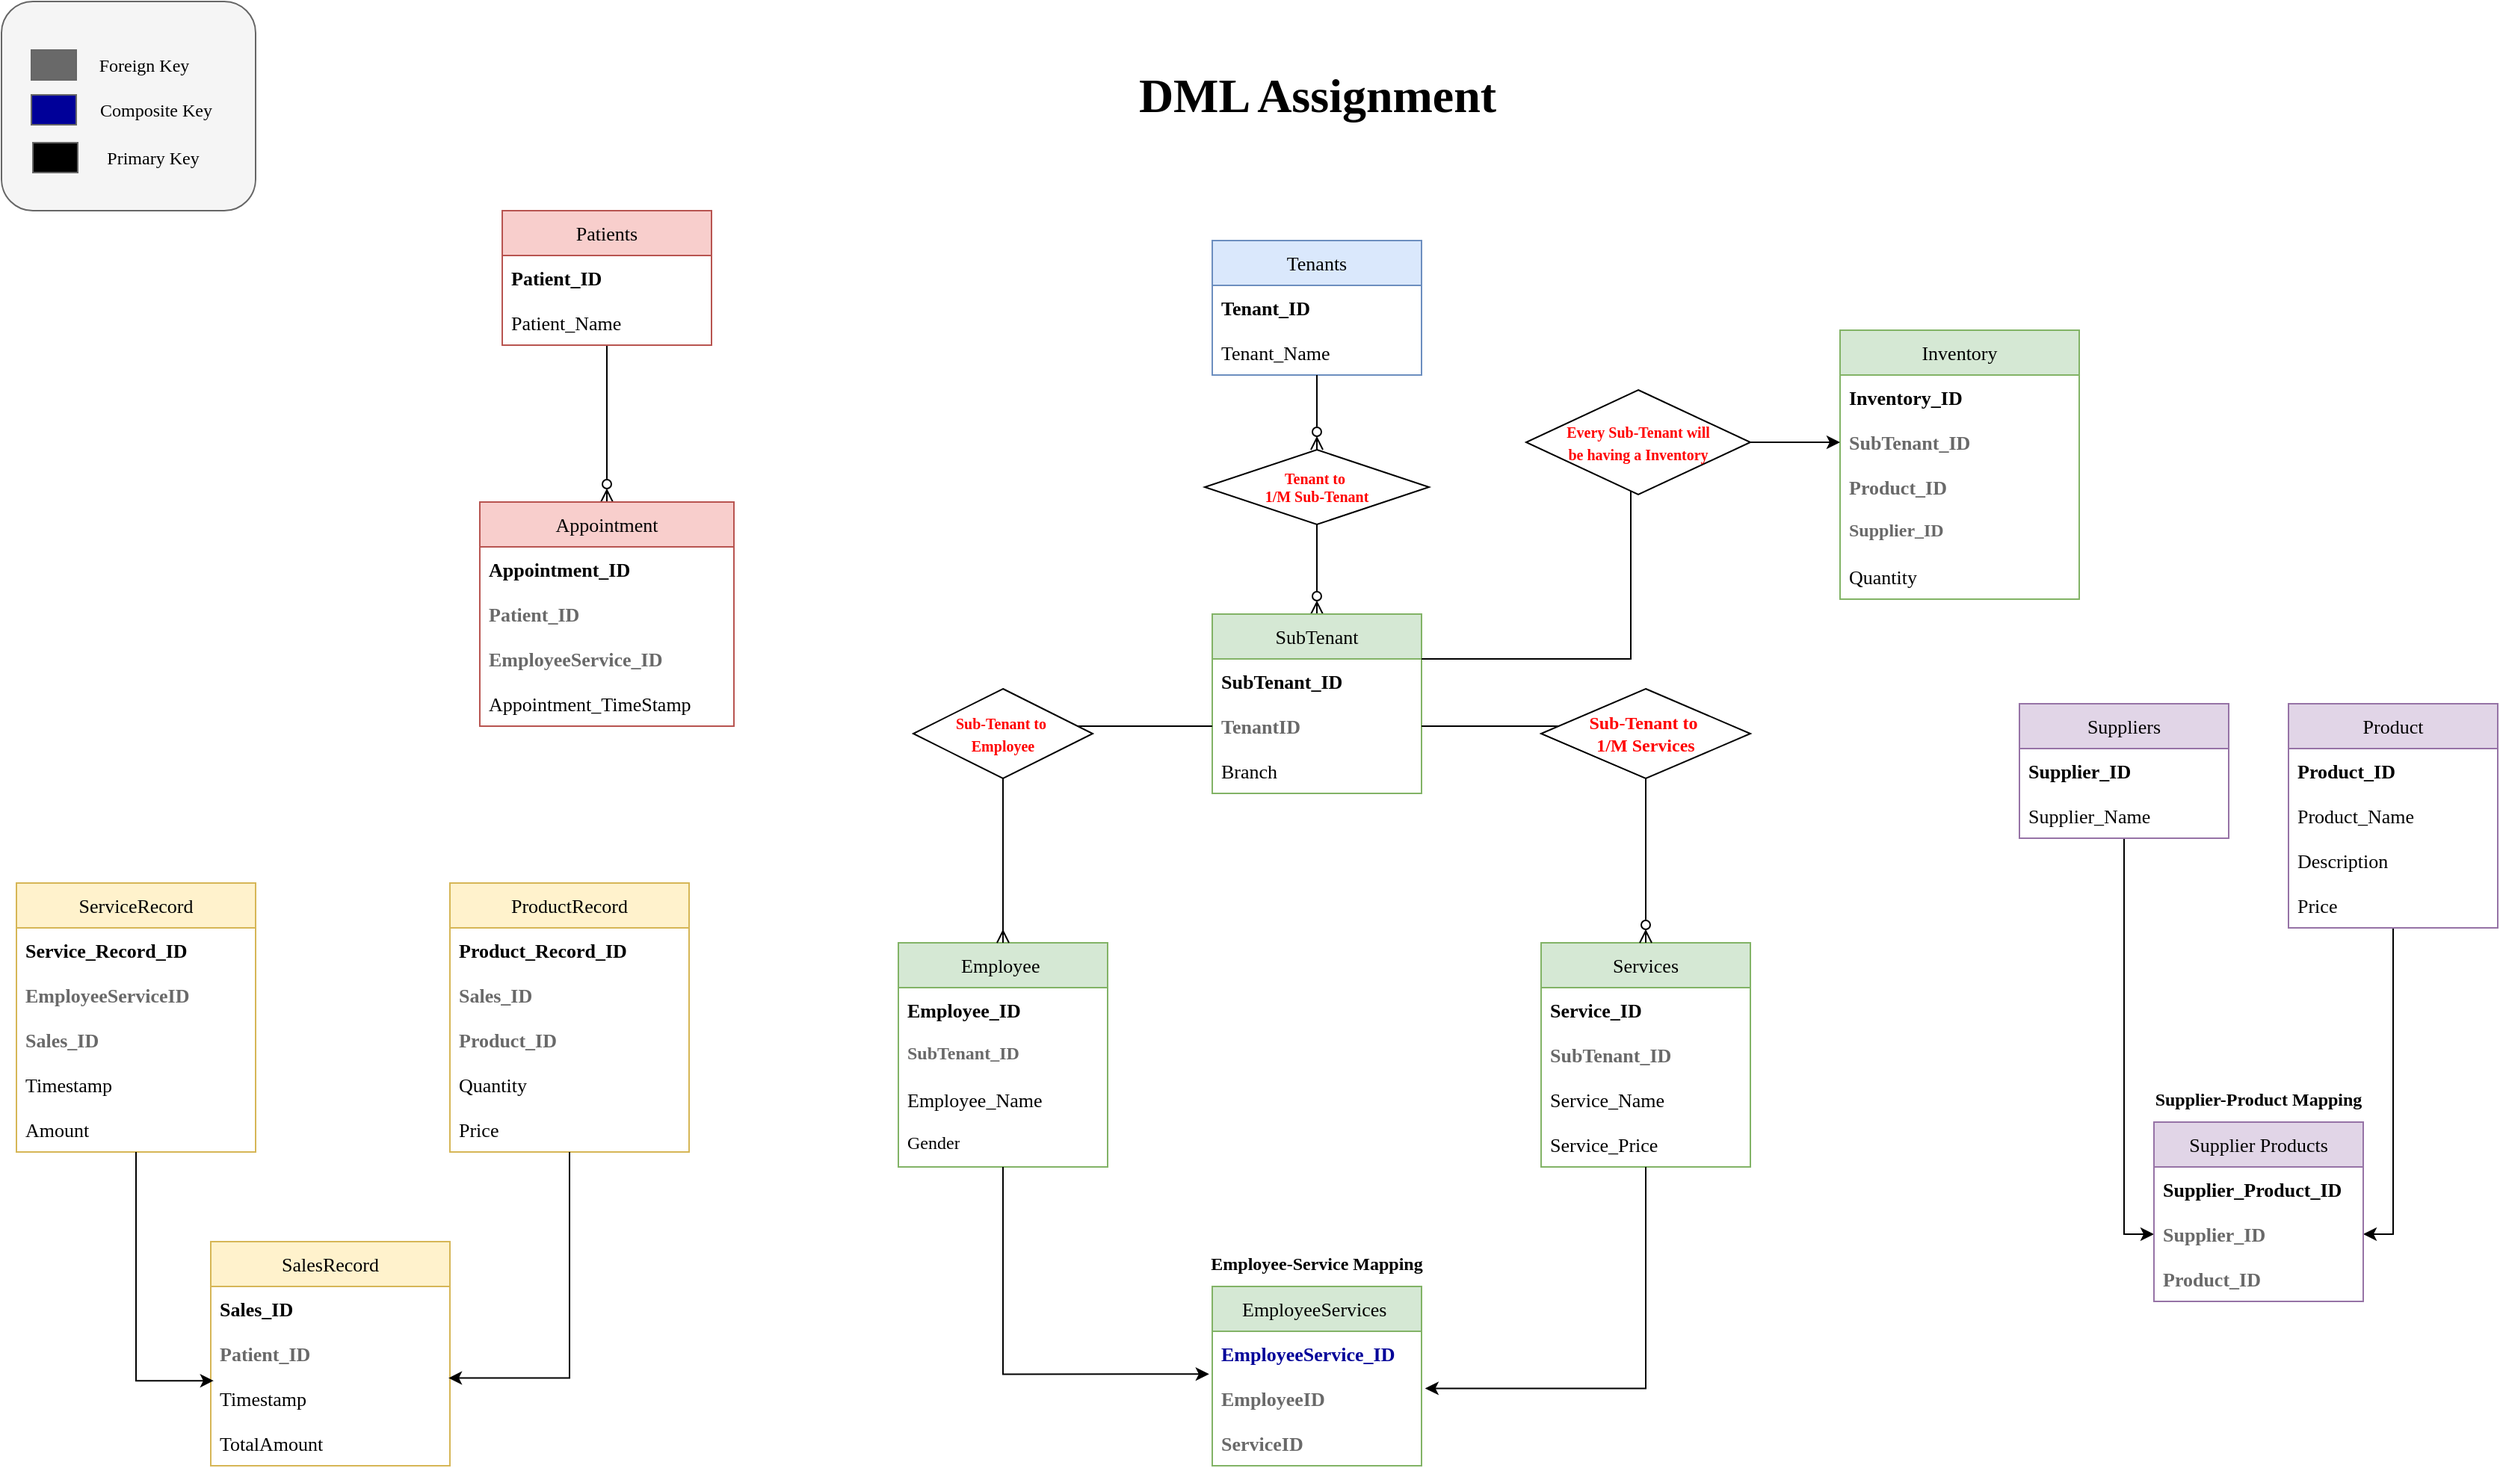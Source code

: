 <mxfile version="26.0.4">
  <diagram name="Main" id="-8RwsYh5zjc8CAchAIcD">
    <mxGraphModel grid="1" page="1" gridSize="10" guides="1" tooltips="1" connect="1" arrows="1" fold="1" pageScale="1" pageWidth="1920" pageHeight="1200" background="#FFFFFF" math="0" shadow="0">
      <root>
        <mxCell id="0" />
        <mxCell id="1" parent="0" />
        <mxCell id="MHnDylHfhtY8Gi0aV5KS-23" value="" style="rounded=1;whiteSpace=wrap;html=1;fontSize=14;fillColor=#f5f5f5;fontColor=#333333;strokeColor=#666666;fontFamily=Comic Sans MS;" vertex="1" parent="1">
          <mxGeometry x="80" y="80" width="170" height="140" as="geometry" />
        </mxCell>
        <mxCell id="IY8Bk3Zj8GRvutV6p5dz-18" style="edgeStyle=orthogonalEdgeStyle;rounded=0;orthogonalLoop=1;jettySize=auto;html=1;entryX=0.5;entryY=0;entryDx=0;entryDy=0;endArrow=ERzeroToMany;endFill=0;fontFamily=Comic Sans MS;" edge="1" parent="1" source="IY8Bk3Zj8GRvutV6p5dz-38" target="qOecveLr7XMx1ubsBaYV-7">
          <mxGeometry relative="1" as="geometry" />
        </mxCell>
        <mxCell id="_CsvcWrSVV_CphR7rF0--6" value="Tenants" style="swimlane;fontStyle=0;childLayout=stackLayout;horizontal=1;startSize=30;horizontalStack=0;resizeParent=1;resizeParentMax=0;resizeLast=0;collapsible=1;marginBottom=0;whiteSpace=wrap;html=1;fontSize=13;fillColor=#dae8fc;strokeColor=#6c8ebf;fontFamily=Comic Sans MS;" vertex="1" parent="1">
          <mxGeometry x="890" y="240" width="140" height="90" as="geometry" />
        </mxCell>
        <mxCell id="_CsvcWrSVV_CphR7rF0--7" value="&lt;b&gt;Tenant_ID&lt;/b&gt;" style="text;strokeColor=none;fillColor=none;align=left;verticalAlign=middle;spacingLeft=4;spacingRight=4;overflow=hidden;points=[[0,0.5],[1,0.5]];portConstraint=eastwest;rotatable=0;whiteSpace=wrap;html=1;fontSize=13;fontFamily=Comic Sans MS;" vertex="1" parent="_CsvcWrSVV_CphR7rF0--6">
          <mxGeometry y="30" width="140" height="30" as="geometry" />
        </mxCell>
        <mxCell id="_CsvcWrSVV_CphR7rF0--8" value="Tenant_Name" style="text;strokeColor=none;fillColor=none;align=left;verticalAlign=middle;spacingLeft=4;spacingRight=4;overflow=hidden;points=[[0,0.5],[1,0.5]];portConstraint=eastwest;rotatable=0;whiteSpace=wrap;html=1;fontSize=13;fontFamily=Comic Sans MS;" vertex="1" parent="_CsvcWrSVV_CphR7rF0--6">
          <mxGeometry y="60" width="140" height="30" as="geometry" />
        </mxCell>
        <mxCell id="_CsvcWrSVV_CphR7rF0--21" value="Employee&amp;nbsp;" style="swimlane;fontStyle=0;childLayout=stackLayout;horizontal=1;startSize=30;horizontalStack=0;resizeParent=1;resizeParentMax=0;resizeLast=0;collapsible=1;marginBottom=0;whiteSpace=wrap;html=1;fontSize=13;fillColor=#d5e8d4;strokeColor=#82b366;fontFamily=Comic Sans MS;" vertex="1" parent="1">
          <mxGeometry x="680" y="710" width="140" height="150" as="geometry" />
        </mxCell>
        <mxCell id="_CsvcWrSVV_CphR7rF0--22" value="&lt;b&gt;Employee_ID&lt;/b&gt;" style="text;strokeColor=none;fillColor=none;align=left;verticalAlign=middle;spacingLeft=4;spacingRight=4;overflow=hidden;points=[[0,0.5],[1,0.5]];portConstraint=eastwest;rotatable=0;whiteSpace=wrap;html=1;fontSize=13;fontFamily=Comic Sans MS;" vertex="1" parent="_CsvcWrSVV_CphR7rF0--21">
          <mxGeometry y="30" width="140" height="30" as="geometry" />
        </mxCell>
        <mxCell id="IY8Bk3Zj8GRvutV6p5dz-10" value="&lt;b&gt;&lt;font style=&quot;color: light-dark(rgb(105, 105, 105), rgb(237, 237, 237));&quot;&gt;SubTenant_ID&lt;/font&gt;&lt;/b&gt;" style="text;strokeColor=none;fillColor=none;spacingLeft=4;spacingRight=4;overflow=hidden;rotatable=0;points=[[0,0.5],[1,0.5]];portConstraint=eastwest;fontSize=12;whiteSpace=wrap;html=1;fontFamily=Comic Sans MS;" vertex="1" parent="_CsvcWrSVV_CphR7rF0--21">
          <mxGeometry y="60" width="140" height="30" as="geometry" />
        </mxCell>
        <mxCell id="_CsvcWrSVV_CphR7rF0--23" value="Employee_Name" style="text;strokeColor=none;fillColor=none;align=left;verticalAlign=middle;spacingLeft=4;spacingRight=4;overflow=hidden;points=[[0,0.5],[1,0.5]];portConstraint=eastwest;rotatable=0;whiteSpace=wrap;html=1;fontSize=13;fontFamily=Comic Sans MS;" vertex="1" parent="_CsvcWrSVV_CphR7rF0--21">
          <mxGeometry y="90" width="140" height="30" as="geometry" />
        </mxCell>
        <mxCell id="IY8Bk3Zj8GRvutV6p5dz-9" value="Gender" style="text;strokeColor=none;fillColor=none;spacingLeft=4;spacingRight=4;overflow=hidden;rotatable=0;points=[[0,0.5],[1,0.5]];portConstraint=eastwest;fontSize=12;whiteSpace=wrap;html=1;fontFamily=Comic Sans MS;" vertex="1" parent="_CsvcWrSVV_CphR7rF0--21">
          <mxGeometry y="120" width="140" height="30" as="geometry" />
        </mxCell>
        <mxCell id="IY8Bk3Zj8GRvutV6p5dz-49" style="edgeStyle=orthogonalEdgeStyle;rounded=0;orthogonalLoop=1;jettySize=auto;html=1;entryX=0.5;entryY=0;entryDx=0;entryDy=0;endArrow=ERzeroToMany;endFill=0;fontFamily=Comic Sans MS;" edge="1" parent="1" source="_CsvcWrSVV_CphR7rF0--24" target="qOecveLr7XMx1ubsBaYV-92">
          <mxGeometry relative="1" as="geometry" />
        </mxCell>
        <mxCell id="_CsvcWrSVV_CphR7rF0--24" value="Patients" style="swimlane;fontStyle=0;childLayout=stackLayout;horizontal=1;startSize=30;horizontalStack=0;resizeParent=1;resizeParentMax=0;resizeLast=0;collapsible=1;marginBottom=0;whiteSpace=wrap;html=1;fontSize=13;fillColor=#f8cecc;strokeColor=#b85450;fontFamily=Comic Sans MS;" vertex="1" parent="1">
          <mxGeometry x="415" y="220" width="140" height="90" as="geometry" />
        </mxCell>
        <mxCell id="_CsvcWrSVV_CphR7rF0--25" value="&lt;b&gt;Patient_ID&lt;/b&gt;" style="text;strokeColor=none;fillColor=none;align=left;verticalAlign=middle;spacingLeft=4;spacingRight=4;overflow=hidden;points=[[0,0.5],[1,0.5]];portConstraint=eastwest;rotatable=0;whiteSpace=wrap;html=1;fontSize=13;fontFamily=Comic Sans MS;" vertex="1" parent="_CsvcWrSVV_CphR7rF0--24">
          <mxGeometry y="30" width="140" height="30" as="geometry" />
        </mxCell>
        <mxCell id="_CsvcWrSVV_CphR7rF0--26" value="Patient_Name" style="text;strokeColor=none;fillColor=none;align=left;verticalAlign=middle;spacingLeft=4;spacingRight=4;overflow=hidden;points=[[0,0.5],[1,0.5]];portConstraint=eastwest;rotatable=0;whiteSpace=wrap;html=1;fontSize=13;fontFamily=Comic Sans MS;" vertex="1" parent="_CsvcWrSVV_CphR7rF0--24">
          <mxGeometry y="60" width="140" height="30" as="geometry" />
        </mxCell>
        <mxCell id="qOecveLr7XMx1ubsBaYV-1" value="Services" style="swimlane;fontStyle=0;childLayout=stackLayout;horizontal=1;startSize=30;horizontalStack=0;resizeParent=1;resizeParentMax=0;resizeLast=0;collapsible=1;marginBottom=0;whiteSpace=wrap;html=1;fontSize=13;fillColor=#d5e8d4;strokeColor=#82b366;fontFamily=Comic Sans MS;" vertex="1" parent="1">
          <mxGeometry x="1110" y="710" width="140" height="150" as="geometry" />
        </mxCell>
        <mxCell id="qOecveLr7XMx1ubsBaYV-2" value="&lt;b&gt;Service_ID&lt;/b&gt;" style="text;strokeColor=none;fillColor=none;align=left;verticalAlign=middle;spacingLeft=4;spacingRight=4;overflow=hidden;points=[[0,0.5],[1,0.5]];portConstraint=eastwest;rotatable=0;whiteSpace=wrap;html=1;fontSize=13;fontFamily=Comic Sans MS;" vertex="1" parent="qOecveLr7XMx1ubsBaYV-1">
          <mxGeometry y="30" width="140" height="30" as="geometry" />
        </mxCell>
        <mxCell id="qOecveLr7XMx1ubsBaYV-5" value="&lt;b&gt;&lt;font style=&quot;color: rgb(105, 105, 105);&quot;&gt;SubTenant_ID&lt;/font&gt;&lt;/b&gt;" style="text;strokeColor=none;fillColor=none;align=left;verticalAlign=middle;spacingLeft=4;spacingRight=4;overflow=hidden;points=[[0,0.5],[1,0.5]];portConstraint=eastwest;rotatable=0;whiteSpace=wrap;html=1;fontSize=13;fontFamily=Comic Sans MS;" vertex="1" parent="qOecveLr7XMx1ubsBaYV-1">
          <mxGeometry y="60" width="140" height="30" as="geometry" />
        </mxCell>
        <mxCell id="qOecveLr7XMx1ubsBaYV-3" value="Service_Name" style="text;strokeColor=none;fillColor=none;align=left;verticalAlign=middle;spacingLeft=4;spacingRight=4;overflow=hidden;points=[[0,0.5],[1,0.5]];portConstraint=eastwest;rotatable=0;whiteSpace=wrap;html=1;fontSize=13;fontFamily=Comic Sans MS;" vertex="1" parent="qOecveLr7XMx1ubsBaYV-1">
          <mxGeometry y="90" width="140" height="30" as="geometry" />
        </mxCell>
        <mxCell id="qOecveLr7XMx1ubsBaYV-6" value="Service_Price" style="text;strokeColor=none;fillColor=none;align=left;verticalAlign=middle;spacingLeft=4;spacingRight=4;overflow=hidden;points=[[0,0.5],[1,0.5]];portConstraint=eastwest;rotatable=0;whiteSpace=wrap;html=1;fontSize=13;fontFamily=Comic Sans MS;" vertex="1" parent="qOecveLr7XMx1ubsBaYV-1">
          <mxGeometry y="120" width="140" height="30" as="geometry" />
        </mxCell>
        <mxCell id="qOecveLr7XMx1ubsBaYV-7" value="SubTenant" style="swimlane;fontStyle=0;childLayout=stackLayout;horizontal=1;startSize=30;horizontalStack=0;resizeParent=1;resizeParentMax=0;resizeLast=0;collapsible=1;marginBottom=0;whiteSpace=wrap;html=1;fontSize=13;fillColor=#d5e8d4;strokeColor=#82b366;fontFamily=Comic Sans MS;" vertex="1" parent="1">
          <mxGeometry x="890" y="490" width="140" height="120" as="geometry" />
        </mxCell>
        <mxCell id="qOecveLr7XMx1ubsBaYV-8" value="&lt;b&gt;SubTenant_ID&lt;/b&gt;" style="text;strokeColor=none;fillColor=none;align=left;verticalAlign=middle;spacingLeft=4;spacingRight=4;overflow=hidden;points=[[0,0.5],[1,0.5]];portConstraint=eastwest;rotatable=0;whiteSpace=wrap;html=1;fontSize=13;fontFamily=Comic Sans MS;" vertex="1" parent="qOecveLr7XMx1ubsBaYV-7">
          <mxGeometry y="30" width="140" height="30" as="geometry" />
        </mxCell>
        <mxCell id="qOecveLr7XMx1ubsBaYV-10" value="&lt;b&gt;&lt;font style=&quot;color: rgb(105, 105, 105);&quot;&gt;TenantID&lt;/font&gt;&lt;/b&gt;" style="text;strokeColor=none;fillColor=none;align=left;verticalAlign=middle;spacingLeft=4;spacingRight=4;overflow=hidden;points=[[0,0.5],[1,0.5]];portConstraint=eastwest;rotatable=0;whiteSpace=wrap;html=1;fontSize=13;fontFamily=Comic Sans MS;" vertex="1" parent="qOecveLr7XMx1ubsBaYV-7">
          <mxGeometry y="60" width="140" height="30" as="geometry" />
        </mxCell>
        <mxCell id="qOecveLr7XMx1ubsBaYV-87" value="Branch" style="text;strokeColor=none;fillColor=none;align=left;verticalAlign=middle;spacingLeft=4;spacingRight=4;overflow=hidden;points=[[0,0.5],[1,0.5]];portConstraint=eastwest;rotatable=0;whiteSpace=wrap;html=1;fontSize=13;fontFamily=Comic Sans MS;" vertex="1" parent="qOecveLr7XMx1ubsBaYV-7">
          <mxGeometry y="90" width="140" height="30" as="geometry" />
        </mxCell>
        <mxCell id="qOecveLr7XMx1ubsBaYV-88" value="EmployeeServices&amp;nbsp;" style="swimlane;fontStyle=0;childLayout=stackLayout;horizontal=1;startSize=30;horizontalStack=0;resizeParent=1;resizeParentMax=0;resizeLast=0;collapsible=1;marginBottom=0;whiteSpace=wrap;html=1;fontSize=13;fillColor=#d5e8d4;strokeColor=#82b366;fontFamily=Comic Sans MS;" vertex="1" parent="1">
          <mxGeometry x="890" y="940" width="140" height="120" as="geometry" />
        </mxCell>
        <mxCell id="qOecveLr7XMx1ubsBaYV-90" value="&lt;b&gt;&lt;font style=&quot;color: rgb(0, 0, 153);&quot;&gt;EmployeeService_ID&lt;/font&gt;&lt;/b&gt;" style="text;strokeColor=none;fillColor=none;align=left;verticalAlign=middle;spacingLeft=4;spacingRight=4;overflow=hidden;points=[[0,0.5],[1,0.5]];portConstraint=eastwest;rotatable=0;whiteSpace=wrap;html=1;fontSize=13;fontFamily=Comic Sans MS;" vertex="1" parent="qOecveLr7XMx1ubsBaYV-88">
          <mxGeometry y="30" width="140" height="30" as="geometry" />
        </mxCell>
        <mxCell id="qOecveLr7XMx1ubsBaYV-89" value="&lt;font style=&quot;color: rgb(105, 105, 105);&quot;&gt;EmployeeID&lt;/font&gt;" style="text;strokeColor=none;fillColor=none;align=left;verticalAlign=middle;spacingLeft=4;spacingRight=4;overflow=hidden;points=[[0,0.5],[1,0.5]];portConstraint=eastwest;rotatable=0;whiteSpace=wrap;html=1;fontSize=13;fontStyle=1;fontFamily=Comic Sans MS;" vertex="1" parent="qOecveLr7XMx1ubsBaYV-88">
          <mxGeometry y="60" width="140" height="30" as="geometry" />
        </mxCell>
        <mxCell id="qOecveLr7XMx1ubsBaYV-91" value="&lt;b&gt;&lt;font style=&quot;color: rgb(105, 105, 105);&quot;&gt;ServiceID&lt;/font&gt;&lt;/b&gt;" style="text;strokeColor=none;fillColor=none;align=left;verticalAlign=middle;spacingLeft=4;spacingRight=4;overflow=hidden;points=[[0,0.5],[1,0.5]];portConstraint=eastwest;rotatable=0;whiteSpace=wrap;html=1;fontSize=13;fontFamily=Comic Sans MS;" vertex="1" parent="qOecveLr7XMx1ubsBaYV-88">
          <mxGeometry y="90" width="140" height="30" as="geometry" />
        </mxCell>
        <mxCell id="qOecveLr7XMx1ubsBaYV-92" value="Appointment" style="swimlane;fontStyle=0;childLayout=stackLayout;horizontal=1;startSize=30;horizontalStack=0;resizeParent=1;resizeParentMax=0;resizeLast=0;collapsible=1;marginBottom=0;whiteSpace=wrap;html=1;fontSize=13;fillColor=#f8cecc;strokeColor=#b85450;fontFamily=Comic Sans MS;" vertex="1" parent="1">
          <mxGeometry x="400" y="415" width="170" height="150" as="geometry" />
        </mxCell>
        <mxCell id="qOecveLr7XMx1ubsBaYV-93" value="&lt;b&gt;Appointment_ID&lt;/b&gt;" style="text;strokeColor=none;fillColor=none;align=left;verticalAlign=middle;spacingLeft=4;spacingRight=4;overflow=hidden;points=[[0,0.5],[1,0.5]];portConstraint=eastwest;rotatable=0;whiteSpace=wrap;html=1;fontSize=13;fontFamily=Comic Sans MS;" vertex="1" parent="qOecveLr7XMx1ubsBaYV-92">
          <mxGeometry y="30" width="170" height="30" as="geometry" />
        </mxCell>
        <mxCell id="qOecveLr7XMx1ubsBaYV-94" value="&lt;b&gt;&lt;font style=&quot;color: rgb(105, 105, 105);&quot;&gt;Patient_ID&lt;/font&gt;&lt;/b&gt;" style="text;strokeColor=none;fillColor=none;align=left;verticalAlign=middle;spacingLeft=4;spacingRight=4;overflow=hidden;points=[[0,0.5],[1,0.5]];portConstraint=eastwest;rotatable=0;whiteSpace=wrap;html=1;fontSize=13;fontFamily=Comic Sans MS;" vertex="1" parent="qOecveLr7XMx1ubsBaYV-92">
          <mxGeometry y="60" width="170" height="30" as="geometry" />
        </mxCell>
        <mxCell id="qOecveLr7XMx1ubsBaYV-98" value="&lt;b&gt;&lt;font style=&quot;color: rgb(105, 105, 105);&quot;&gt;EmployeeService_ID&lt;/font&gt;&lt;/b&gt;" style="text;strokeColor=none;fillColor=none;align=left;verticalAlign=middle;spacingLeft=4;spacingRight=4;overflow=hidden;points=[[0,0.5],[1,0.5]];portConstraint=eastwest;rotatable=0;whiteSpace=wrap;html=1;fontSize=13;fontFamily=Comic Sans MS;" vertex="1" parent="qOecveLr7XMx1ubsBaYV-92">
          <mxGeometry y="90" width="170" height="30" as="geometry" />
        </mxCell>
        <mxCell id="qOecveLr7XMx1ubsBaYV-99" value="Appointment_TimeStamp" style="text;strokeColor=none;fillColor=none;align=left;verticalAlign=middle;spacingLeft=4;spacingRight=4;overflow=hidden;points=[[0,0.5],[1,0.5]];portConstraint=eastwest;rotatable=0;whiteSpace=wrap;html=1;fontSize=13;fontFamily=Comic Sans MS;" vertex="1" parent="qOecveLr7XMx1ubsBaYV-92">
          <mxGeometry y="120" width="170" height="30" as="geometry" />
        </mxCell>
        <mxCell id="IY8Bk3Zj8GRvutV6p5dz-29" style="edgeStyle=orthogonalEdgeStyle;rounded=0;orthogonalLoop=1;jettySize=auto;html=1;entryX=1;entryY=0.5;entryDx=0;entryDy=0;fontFamily=Comic Sans MS;" edge="1" parent="1" source="MHnDylHfhtY8Gi0aV5KS-1" target="IY8Bk3Zj8GRvutV6p5dz-14">
          <mxGeometry relative="1" as="geometry" />
        </mxCell>
        <mxCell id="MHnDylHfhtY8Gi0aV5KS-1" value="Product" style="swimlane;fontStyle=0;childLayout=stackLayout;horizontal=1;startSize=30;horizontalStack=0;resizeParent=1;resizeParentMax=0;resizeLast=0;collapsible=1;marginBottom=0;whiteSpace=wrap;html=1;fontSize=13;fillColor=#e1d5e7;strokeColor=#9673a6;fontFamily=Comic Sans MS;" vertex="1" parent="1">
          <mxGeometry x="1610" y="550" width="140" height="150" as="geometry" />
        </mxCell>
        <mxCell id="MHnDylHfhtY8Gi0aV5KS-2" value="&lt;b&gt;Product_ID&lt;/b&gt;" style="text;strokeColor=none;fillColor=none;align=left;verticalAlign=middle;spacingLeft=4;spacingRight=4;overflow=hidden;points=[[0,0.5],[1,0.5]];portConstraint=eastwest;rotatable=0;whiteSpace=wrap;html=1;fontSize=13;fontFamily=Comic Sans MS;" vertex="1" parent="MHnDylHfhtY8Gi0aV5KS-1">
          <mxGeometry y="30" width="140" height="30" as="geometry" />
        </mxCell>
        <mxCell id="MHnDylHfhtY8Gi0aV5KS-3" value="Product_Name" style="text;strokeColor=none;fillColor=none;align=left;verticalAlign=middle;spacingLeft=4;spacingRight=4;overflow=hidden;points=[[0,0.5],[1,0.5]];portConstraint=eastwest;rotatable=0;whiteSpace=wrap;html=1;fontSize=13;fontFamily=Comic Sans MS;" vertex="1" parent="MHnDylHfhtY8Gi0aV5KS-1">
          <mxGeometry y="60" width="140" height="30" as="geometry" />
        </mxCell>
        <mxCell id="MHnDylHfhtY8Gi0aV5KS-4" value="Description" style="text;strokeColor=none;fillColor=none;align=left;verticalAlign=middle;spacingLeft=4;spacingRight=4;overflow=hidden;points=[[0,0.5],[1,0.5]];portConstraint=eastwest;rotatable=0;whiteSpace=wrap;html=1;fontSize=13;fontFamily=Comic Sans MS;" vertex="1" parent="MHnDylHfhtY8Gi0aV5KS-1">
          <mxGeometry y="90" width="140" height="30" as="geometry" />
        </mxCell>
        <mxCell id="MHnDylHfhtY8Gi0aV5KS-5" value="Price" style="text;strokeColor=none;fillColor=none;align=left;verticalAlign=middle;spacingLeft=4;spacingRight=4;overflow=hidden;points=[[0,0.5],[1,0.5]];portConstraint=eastwest;rotatable=0;whiteSpace=wrap;html=1;fontSize=13;fontFamily=Comic Sans MS;" vertex="1" parent="MHnDylHfhtY8Gi0aV5KS-1">
          <mxGeometry y="120" width="140" height="30" as="geometry" />
        </mxCell>
        <mxCell id="lcoInHSSsRBtbDeqLOkY-1" value="ServiceRecord" style="swimlane;fontStyle=0;childLayout=stackLayout;horizontal=1;startSize=30;horizontalStack=0;resizeParent=1;resizeParentMax=0;resizeLast=0;collapsible=1;marginBottom=0;whiteSpace=wrap;html=1;fontSize=13;fillColor=#fff2cc;strokeColor=#d6b656;fontFamily=Comic Sans MS;" vertex="1" parent="1">
          <mxGeometry x="90" y="670" width="160" height="180" as="geometry" />
        </mxCell>
        <mxCell id="lcoInHSSsRBtbDeqLOkY-2" value="&lt;b&gt;Service_Record_ID&lt;/b&gt;" style="text;strokeColor=none;fillColor=none;align=left;verticalAlign=middle;spacingLeft=4;spacingRight=4;overflow=hidden;points=[[0,0.5],[1,0.5]];portConstraint=eastwest;rotatable=0;whiteSpace=wrap;html=1;fontSize=13;fontFamily=Comic Sans MS;" vertex="1" parent="lcoInHSSsRBtbDeqLOkY-1">
          <mxGeometry y="30" width="160" height="30" as="geometry" />
        </mxCell>
        <mxCell id="lcoInHSSsRBtbDeqLOkY-3" value="&lt;font style=&quot;color: rgb(105, 105, 105);&quot;&gt;&lt;b&gt;EmployeeServiceID&lt;/b&gt;&lt;/font&gt;" style="text;strokeColor=none;fillColor=none;align=left;verticalAlign=middle;spacingLeft=4;spacingRight=4;overflow=hidden;points=[[0,0.5],[1,0.5]];portConstraint=eastwest;rotatable=0;whiteSpace=wrap;html=1;fontSize=13;fontFamily=Comic Sans MS;" vertex="1" parent="lcoInHSSsRBtbDeqLOkY-1">
          <mxGeometry y="60" width="160" height="30" as="geometry" />
        </mxCell>
        <mxCell id="lcoInHSSsRBtbDeqLOkY-5" value="&lt;b&gt;&lt;font style=&quot;color: rgb(105, 105, 105);&quot;&gt;Sales_ID&lt;/font&gt;&lt;/b&gt;" style="text;strokeColor=none;fillColor=none;align=left;verticalAlign=middle;spacingLeft=4;spacingRight=4;overflow=hidden;points=[[0,0.5],[1,0.5]];portConstraint=eastwest;rotatable=0;whiteSpace=wrap;html=1;fontSize=13;fontFamily=Comic Sans MS;" vertex="1" parent="lcoInHSSsRBtbDeqLOkY-1">
          <mxGeometry y="90" width="160" height="30" as="geometry" />
        </mxCell>
        <mxCell id="lcoInHSSsRBtbDeqLOkY-4" value="Timestamp" style="text;strokeColor=none;fillColor=none;align=left;verticalAlign=middle;spacingLeft=4;spacingRight=4;overflow=hidden;points=[[0,0.5],[1,0.5]];portConstraint=eastwest;rotatable=0;whiteSpace=wrap;html=1;fontSize=13;fontFamily=Comic Sans MS;" vertex="1" parent="lcoInHSSsRBtbDeqLOkY-1">
          <mxGeometry y="120" width="160" height="30" as="geometry" />
        </mxCell>
        <mxCell id="IY8Bk3Zj8GRvutV6p5dz-58" value="Amount" style="text;strokeColor=none;fillColor=none;align=left;verticalAlign=middle;spacingLeft=4;spacingRight=4;overflow=hidden;points=[[0,0.5],[1,0.5]];portConstraint=eastwest;rotatable=0;whiteSpace=wrap;html=1;fontSize=13;fontFamily=Comic Sans MS;" vertex="1" parent="lcoInHSSsRBtbDeqLOkY-1">
          <mxGeometry y="150" width="160" height="30" as="geometry" />
        </mxCell>
        <mxCell id="lcoInHSSsRBtbDeqLOkY-6" value="SalesRecord" style="swimlane;fontStyle=0;childLayout=stackLayout;horizontal=1;startSize=30;horizontalStack=0;resizeParent=1;resizeParentMax=0;resizeLast=0;collapsible=1;marginBottom=0;whiteSpace=wrap;html=1;fontSize=13;fillColor=#fff2cc;strokeColor=#d6b656;fontFamily=Comic Sans MS;" vertex="1" parent="1">
          <mxGeometry x="220" y="910" width="160" height="150" as="geometry" />
        </mxCell>
        <mxCell id="lcoInHSSsRBtbDeqLOkY-7" value="&lt;b&gt;Sales_ID&lt;/b&gt;" style="text;strokeColor=none;fillColor=none;align=left;verticalAlign=middle;spacingLeft=4;spacingRight=4;overflow=hidden;points=[[0,0.5],[1,0.5]];portConstraint=eastwest;rotatable=0;whiteSpace=wrap;html=1;fontSize=13;fontFamily=Comic Sans MS;" vertex="1" parent="lcoInHSSsRBtbDeqLOkY-6">
          <mxGeometry y="30" width="160" height="30" as="geometry" />
        </mxCell>
        <mxCell id="lcoInHSSsRBtbDeqLOkY-8" value="&lt;b&gt;&lt;font style=&quot;color: rgb(105, 105, 105);&quot;&gt;Patient_ID&lt;/font&gt;&lt;/b&gt;" style="text;strokeColor=none;fillColor=none;align=left;verticalAlign=middle;spacingLeft=4;spacingRight=4;overflow=hidden;points=[[0,0.5],[1,0.5]];portConstraint=eastwest;rotatable=0;whiteSpace=wrap;html=1;fontSize=13;fontFamily=Comic Sans MS;" vertex="1" parent="lcoInHSSsRBtbDeqLOkY-6">
          <mxGeometry y="60" width="160" height="30" as="geometry" />
        </mxCell>
        <mxCell id="lcoInHSSsRBtbDeqLOkY-9" value="Timestamp" style="text;strokeColor=none;fillColor=none;align=left;verticalAlign=middle;spacingLeft=4;spacingRight=4;overflow=hidden;points=[[0,0.5],[1,0.5]];portConstraint=eastwest;rotatable=0;whiteSpace=wrap;html=1;fontSize=13;fontFamily=Comic Sans MS;" vertex="1" parent="lcoInHSSsRBtbDeqLOkY-6">
          <mxGeometry y="90" width="160" height="30" as="geometry" />
        </mxCell>
        <mxCell id="lcoInHSSsRBtbDeqLOkY-10" value="TotalAmount" style="text;strokeColor=none;fillColor=none;align=left;verticalAlign=middle;spacingLeft=4;spacingRight=4;overflow=hidden;points=[[0,0.5],[1,0.5]];portConstraint=eastwest;rotatable=0;whiteSpace=wrap;html=1;fontSize=13;fontFamily=Comic Sans MS;" vertex="1" parent="lcoInHSSsRBtbDeqLOkY-6">
          <mxGeometry y="120" width="160" height="30" as="geometry" />
        </mxCell>
        <mxCell id="lcoInHSSsRBtbDeqLOkY-11" value="Inventory" style="swimlane;fontStyle=0;childLayout=stackLayout;horizontal=1;startSize=30;horizontalStack=0;resizeParent=1;resizeParentMax=0;resizeLast=0;collapsible=1;marginBottom=0;whiteSpace=wrap;html=1;fontSize=13;fillColor=#d5e8d4;strokeColor=#82b366;fontFamily=Comic Sans MS;" vertex="1" parent="1">
          <mxGeometry x="1310" y="300" width="160" height="180" as="geometry" />
        </mxCell>
        <mxCell id="lcoInHSSsRBtbDeqLOkY-12" value="&lt;b&gt;Inventory_ID&lt;/b&gt;" style="text;strokeColor=none;fillColor=none;align=left;verticalAlign=middle;spacingLeft=4;spacingRight=4;overflow=hidden;points=[[0,0.5],[1,0.5]];portConstraint=eastwest;rotatable=0;whiteSpace=wrap;html=1;fontSize=13;fontFamily=Comic Sans MS;" vertex="1" parent="lcoInHSSsRBtbDeqLOkY-11">
          <mxGeometry y="30" width="160" height="30" as="geometry" />
        </mxCell>
        <mxCell id="lcoInHSSsRBtbDeqLOkY-13" value="&lt;b&gt;&lt;font style=&quot;color: rgb(105, 105, 105);&quot;&gt;SubTenant_ID&lt;/font&gt;&lt;/b&gt;" style="text;strokeColor=none;fillColor=none;align=left;verticalAlign=middle;spacingLeft=4;spacingRight=4;overflow=hidden;points=[[0,0.5],[1,0.5]];portConstraint=eastwest;rotatable=0;whiteSpace=wrap;html=1;fontSize=13;fontFamily=Comic Sans MS;" vertex="1" parent="lcoInHSSsRBtbDeqLOkY-11">
          <mxGeometry y="60" width="160" height="30" as="geometry" />
        </mxCell>
        <mxCell id="lcoInHSSsRBtbDeqLOkY-14" value="&lt;b&gt;&lt;font style=&quot;color: rgb(105, 105, 105);&quot;&gt;Product_ID&lt;/font&gt;&lt;/b&gt;" style="text;strokeColor=none;fillColor=none;align=left;verticalAlign=middle;spacingLeft=4;spacingRight=4;overflow=hidden;points=[[0,0.5],[1,0.5]];portConstraint=eastwest;rotatable=0;whiteSpace=wrap;html=1;fontSize=13;fontFamily=Comic Sans MS;" vertex="1" parent="lcoInHSSsRBtbDeqLOkY-11">
          <mxGeometry y="90" width="160" height="30" as="geometry" />
        </mxCell>
        <mxCell id="IY8Bk3Zj8GRvutV6p5dz-11" value="&lt;b&gt;Supplier_ID&lt;/b&gt;" style="text;strokeColor=none;fillColor=none;spacingLeft=4;spacingRight=4;overflow=hidden;rotatable=0;points=[[0,0.5],[1,0.5]];portConstraint=eastwest;fontSize=12;whiteSpace=wrap;html=1;fontColor=light-dark(#696969, #ededed);fontFamily=Comic Sans MS;" vertex="1" parent="lcoInHSSsRBtbDeqLOkY-11">
          <mxGeometry y="120" width="160" height="30" as="geometry" />
        </mxCell>
        <mxCell id="lcoInHSSsRBtbDeqLOkY-15" value="Quantity" style="text;strokeColor=none;fillColor=none;align=left;verticalAlign=middle;spacingLeft=4;spacingRight=4;overflow=hidden;points=[[0,0.5],[1,0.5]];portConstraint=eastwest;rotatable=0;whiteSpace=wrap;html=1;fontSize=13;fontFamily=Comic Sans MS;" vertex="1" parent="lcoInHSSsRBtbDeqLOkY-11">
          <mxGeometry y="150" width="160" height="30" as="geometry" />
        </mxCell>
        <mxCell id="IY8Bk3Zj8GRvutV6p5dz-28" style="edgeStyle=orthogonalEdgeStyle;rounded=0;orthogonalLoop=1;jettySize=auto;html=1;entryX=0;entryY=0.5;entryDx=0;entryDy=0;fontFamily=Comic Sans MS;" edge="1" parent="1" source="MHnDylHfhtY8Gi0aV5KS-6" target="IY8Bk3Zj8GRvutV6p5dz-14">
          <mxGeometry relative="1" as="geometry" />
        </mxCell>
        <mxCell id="MHnDylHfhtY8Gi0aV5KS-6" value="Suppliers" style="swimlane;fontStyle=0;childLayout=stackLayout;horizontal=1;startSize=30;horizontalStack=0;resizeParent=1;resizeParentMax=0;resizeLast=0;collapsible=1;marginBottom=0;whiteSpace=wrap;html=1;fontSize=13;fillColor=#e1d5e7;strokeColor=#9673a6;fontFamily=Comic Sans MS;" vertex="1" parent="1">
          <mxGeometry x="1430" y="550" width="140" height="90" as="geometry" />
        </mxCell>
        <mxCell id="MHnDylHfhtY8Gi0aV5KS-7" value="&lt;b&gt;Supplier_ID&lt;/b&gt;" style="text;strokeColor=none;fillColor=none;align=left;verticalAlign=middle;spacingLeft=4;spacingRight=4;overflow=hidden;points=[[0,0.5],[1,0.5]];portConstraint=eastwest;rotatable=0;whiteSpace=wrap;html=1;fontSize=13;fontFamily=Comic Sans MS;" vertex="1" parent="MHnDylHfhtY8Gi0aV5KS-6">
          <mxGeometry y="30" width="140" height="30" as="geometry" />
        </mxCell>
        <mxCell id="MHnDylHfhtY8Gi0aV5KS-10" value="Supplier_Name" style="text;strokeColor=none;fillColor=none;align=left;verticalAlign=middle;spacingLeft=4;spacingRight=4;overflow=hidden;points=[[0,0.5],[1,0.5]];portConstraint=eastwest;rotatable=0;whiteSpace=wrap;html=1;fontSize=13;fontFamily=Comic Sans MS;" vertex="1" parent="MHnDylHfhtY8Gi0aV5KS-6">
          <mxGeometry y="60" width="140" height="30" as="geometry" />
        </mxCell>
        <mxCell id="MHnDylHfhtY8Gi0aV5KS-11" value="ProductRecord" style="swimlane;fontStyle=0;childLayout=stackLayout;horizontal=1;startSize=30;horizontalStack=0;resizeParent=1;resizeParentMax=0;resizeLast=0;collapsible=1;marginBottom=0;whiteSpace=wrap;html=1;fontSize=13;fillColor=#fff2cc;strokeColor=#d6b656;fontFamily=Comic Sans MS;" vertex="1" parent="1">
          <mxGeometry x="380" y="670" width="160" height="180" as="geometry" />
        </mxCell>
        <mxCell id="MHnDylHfhtY8Gi0aV5KS-12" value="&lt;b&gt;Product_Record_ID&lt;/b&gt;" style="text;strokeColor=none;fillColor=none;align=left;verticalAlign=middle;spacingLeft=4;spacingRight=4;overflow=hidden;points=[[0,0.5],[1,0.5]];portConstraint=eastwest;rotatable=0;whiteSpace=wrap;html=1;fontSize=13;fontFamily=Comic Sans MS;" vertex="1" parent="MHnDylHfhtY8Gi0aV5KS-11">
          <mxGeometry y="30" width="160" height="30" as="geometry" />
        </mxCell>
        <mxCell id="MHnDylHfhtY8Gi0aV5KS-15" value="&lt;b&gt;&lt;font style=&quot;color: rgb(105, 105, 105);&quot;&gt;Sales_ID&lt;/font&gt;&lt;/b&gt;" style="text;strokeColor=none;fillColor=none;align=left;verticalAlign=middle;spacingLeft=4;spacingRight=4;overflow=hidden;points=[[0,0.5],[1,0.5]];portConstraint=eastwest;rotatable=0;whiteSpace=wrap;html=1;fontSize=13;fontFamily=Comic Sans MS;" vertex="1" parent="MHnDylHfhtY8Gi0aV5KS-11">
          <mxGeometry y="60" width="160" height="30" as="geometry" />
        </mxCell>
        <mxCell id="MHnDylHfhtY8Gi0aV5KS-13" value="&lt;b&gt;&lt;font style=&quot;color: rgb(105, 105, 105);&quot;&gt;Product_ID&lt;/font&gt;&lt;/b&gt;" style="text;strokeColor=none;fillColor=none;align=left;verticalAlign=middle;spacingLeft=4;spacingRight=4;overflow=hidden;points=[[0,0.5],[1,0.5]];portConstraint=eastwest;rotatable=0;whiteSpace=wrap;html=1;fontSize=13;fontFamily=Comic Sans MS;" vertex="1" parent="MHnDylHfhtY8Gi0aV5KS-11">
          <mxGeometry y="90" width="160" height="30" as="geometry" />
        </mxCell>
        <mxCell id="MHnDylHfhtY8Gi0aV5KS-14" value="Quantity" style="text;strokeColor=none;fillColor=none;align=left;verticalAlign=middle;spacingLeft=4;spacingRight=4;overflow=hidden;points=[[0,0.5],[1,0.5]];portConstraint=eastwest;rotatable=0;whiteSpace=wrap;html=1;fontSize=13;fontFamily=Comic Sans MS;" vertex="1" parent="MHnDylHfhtY8Gi0aV5KS-11">
          <mxGeometry y="120" width="160" height="30" as="geometry" />
        </mxCell>
        <mxCell id="MHnDylHfhtY8Gi0aV5KS-16" value="Price" style="text;strokeColor=none;fillColor=none;align=left;verticalAlign=middle;spacingLeft=4;spacingRight=4;overflow=hidden;points=[[0,0.5],[1,0.5]];portConstraint=eastwest;rotatable=0;whiteSpace=wrap;html=1;fontSize=13;fontFamily=Comic Sans MS;" vertex="1" parent="MHnDylHfhtY8Gi0aV5KS-11">
          <mxGeometry y="150" width="160" height="30" as="geometry" />
        </mxCell>
        <mxCell id="MHnDylHfhtY8Gi0aV5KS-17" value="" style="rounded=0;whiteSpace=wrap;html=1;fillColor=#696969;fontColor=#333333;strokeColor=#666666;fontFamily=Comic Sans MS;" vertex="1" parent="1">
          <mxGeometry x="100" y="112.5" width="30" height="20" as="geometry" />
        </mxCell>
        <mxCell id="MHnDylHfhtY8Gi0aV5KS-18" value="Foreign Key" style="text;html=1;align=center;verticalAlign=middle;resizable=0;points=[];autosize=1;strokeColor=none;fillColor=none;fontFamily=Comic Sans MS;" vertex="1" parent="1">
          <mxGeometry x="130" y="107.5" width="90" height="30" as="geometry" />
        </mxCell>
        <mxCell id="MHnDylHfhtY8Gi0aV5KS-19" value="" style="rounded=0;whiteSpace=wrap;html=1;fillColor=#000099;fontColor=#333333;strokeColor=#666666;fontFamily=Comic Sans MS;" vertex="1" parent="1">
          <mxGeometry x="100" y="142.5" width="30" height="20" as="geometry" />
        </mxCell>
        <mxCell id="MHnDylHfhtY8Gi0aV5KS-20" value="Composite Key" style="text;html=1;align=center;verticalAlign=middle;resizable=0;points=[];autosize=1;strokeColor=none;fillColor=none;fontFamily=Comic Sans MS;" vertex="1" parent="1">
          <mxGeometry x="133" y="137.5" width="100" height="30" as="geometry" />
        </mxCell>
        <mxCell id="MHnDylHfhtY8Gi0aV5KS-21" value="" style="rounded=0;whiteSpace=wrap;html=1;fillColor=#000000;fontColor=#333333;strokeColor=#666666;fontFamily=Comic Sans MS;" vertex="1" parent="1">
          <mxGeometry x="101" y="174.5" width="30" height="20" as="geometry" />
        </mxCell>
        <mxCell id="MHnDylHfhtY8Gi0aV5KS-22" value="Primary Key" style="text;html=1;align=center;verticalAlign=middle;resizable=0;points=[];autosize=1;strokeColor=none;fillColor=none;fontFamily=Comic Sans MS;" vertex="1" parent="1">
          <mxGeometry x="136" y="169.5" width="90" height="30" as="geometry" />
        </mxCell>
        <mxCell id="IY8Bk3Zj8GRvutV6p5dz-12" value="Supplier Products" style="swimlane;fontStyle=0;childLayout=stackLayout;horizontal=1;startSize=30;horizontalStack=0;resizeParent=1;resizeParentMax=0;resizeLast=0;collapsible=1;marginBottom=0;whiteSpace=wrap;html=1;fontSize=13;fillColor=#e1d5e7;strokeColor=#9673a6;fontFamily=Comic Sans MS;" vertex="1" parent="1">
          <mxGeometry x="1520" y="830" width="140" height="120" as="geometry" />
        </mxCell>
        <mxCell id="IY8Bk3Zj8GRvutV6p5dz-13" value="&lt;b&gt;&lt;font style=&quot;&quot;&gt;Supplier_Product_ID&lt;/font&gt;&lt;/b&gt;" style="text;strokeColor=none;fillColor=none;align=left;verticalAlign=middle;spacingLeft=4;spacingRight=4;overflow=hidden;points=[[0,0.5],[1,0.5]];portConstraint=eastwest;rotatable=0;whiteSpace=wrap;html=1;fontSize=13;fontColor=default;fontFamily=Comic Sans MS;" vertex="1" parent="IY8Bk3Zj8GRvutV6p5dz-12">
          <mxGeometry y="30" width="140" height="30" as="geometry" />
        </mxCell>
        <mxCell id="IY8Bk3Zj8GRvutV6p5dz-14" value="&lt;font style=&quot;color: rgb(105, 105, 105);&quot;&gt;Supplier_ID&lt;/font&gt;" style="text;strokeColor=none;fillColor=none;align=left;verticalAlign=middle;spacingLeft=4;spacingRight=4;overflow=hidden;points=[[0,0.5],[1,0.5]];portConstraint=eastwest;rotatable=0;whiteSpace=wrap;html=1;fontSize=13;fontStyle=1;fontFamily=Comic Sans MS;" vertex="1" parent="IY8Bk3Zj8GRvutV6p5dz-12">
          <mxGeometry y="60" width="140" height="30" as="geometry" />
        </mxCell>
        <mxCell id="IY8Bk3Zj8GRvutV6p5dz-16" value="&lt;font style=&quot;color: rgb(105, 105, 105);&quot;&gt;Product_ID&lt;/font&gt;" style="text;strokeColor=none;fillColor=none;align=left;verticalAlign=middle;spacingLeft=4;spacingRight=4;overflow=hidden;points=[[0,0.5],[1,0.5]];portConstraint=eastwest;rotatable=0;whiteSpace=wrap;html=1;fontSize=13;fontStyle=1;fontFamily=Comic Sans MS;" vertex="1" parent="IY8Bk3Zj8GRvutV6p5dz-12">
          <mxGeometry y="90" width="140" height="30" as="geometry" />
        </mxCell>
        <mxCell id="IY8Bk3Zj8GRvutV6p5dz-23" style="edgeStyle=orthogonalEdgeStyle;rounded=0;orthogonalLoop=1;jettySize=auto;html=1;entryX=-0.015;entryY=-0.044;entryDx=0;entryDy=0;entryPerimeter=0;fontFamily=Comic Sans MS;" edge="1" parent="1" source="_CsvcWrSVV_CphR7rF0--21" target="qOecveLr7XMx1ubsBaYV-89">
          <mxGeometry relative="1" as="geometry" />
        </mxCell>
        <mxCell id="IY8Bk3Zj8GRvutV6p5dz-25" style="edgeStyle=orthogonalEdgeStyle;rounded=0;orthogonalLoop=1;jettySize=auto;html=1;entryX=1.017;entryY=0.273;entryDx=0;entryDy=0;entryPerimeter=0;fontFamily=Comic Sans MS;" edge="1" parent="1" source="qOecveLr7XMx1ubsBaYV-1" target="qOecveLr7XMx1ubsBaYV-89">
          <mxGeometry relative="1" as="geometry" />
        </mxCell>
        <mxCell id="IY8Bk3Zj8GRvutV6p5dz-26" style="edgeStyle=orthogonalEdgeStyle;rounded=0;orthogonalLoop=1;jettySize=auto;html=1;entryX=0.012;entryY=0.103;entryDx=0;entryDy=0;entryPerimeter=0;fontFamily=Comic Sans MS;" edge="1" parent="1" source="lcoInHSSsRBtbDeqLOkY-1" target="lcoInHSSsRBtbDeqLOkY-9">
          <mxGeometry relative="1" as="geometry" />
        </mxCell>
        <mxCell id="IY8Bk3Zj8GRvutV6p5dz-33" style="edgeStyle=orthogonalEdgeStyle;rounded=0;orthogonalLoop=1;jettySize=auto;html=1;entryX=0.5;entryY=0;entryDx=0;entryDy=0;endArrow=ERmany;endFill=0;fontFamily=Comic Sans MS;" edge="1" parent="1" source="qOecveLr7XMx1ubsBaYV-10" target="_CsvcWrSVV_CphR7rF0--21">
          <mxGeometry relative="1" as="geometry" />
        </mxCell>
        <mxCell id="IY8Bk3Zj8GRvutV6p5dz-34" style="edgeStyle=orthogonalEdgeStyle;rounded=0;orthogonalLoop=1;jettySize=auto;html=1;endArrow=ERzeroToMany;endFill=0;fontFamily=Comic Sans MS;" edge="1" parent="1" source="qOecveLr7XMx1ubsBaYV-10" target="qOecveLr7XMx1ubsBaYV-1">
          <mxGeometry relative="1" as="geometry" />
        </mxCell>
        <mxCell id="IY8Bk3Zj8GRvutV6p5dz-37" style="edgeStyle=orthogonalEdgeStyle;rounded=0;orthogonalLoop=1;jettySize=auto;html=1;fontFamily=Comic Sans MS;" edge="1" parent="1" source="qOecveLr7XMx1ubsBaYV-8" target="lcoInHSSsRBtbDeqLOkY-13">
          <mxGeometry relative="1" as="geometry">
            <Array as="points">
              <mxPoint x="1170" y="520" />
              <mxPoint x="1170" y="375" />
            </Array>
          </mxGeometry>
        </mxCell>
        <mxCell id="IY8Bk3Zj8GRvutV6p5dz-39" value="" style="edgeStyle=orthogonalEdgeStyle;rounded=0;orthogonalLoop=1;jettySize=auto;html=1;entryX=0.5;entryY=0;entryDx=0;entryDy=0;endArrow=ERzeroToMany;endFill=0;fontFamily=Comic Sans MS;" edge="1" parent="1" source="_CsvcWrSVV_CphR7rF0--6" target="IY8Bk3Zj8GRvutV6p5dz-38">
          <mxGeometry relative="1" as="geometry">
            <mxPoint x="960" y="340" as="sourcePoint" />
            <mxPoint x="960" y="440" as="targetPoint" />
          </mxGeometry>
        </mxCell>
        <mxCell id="IY8Bk3Zj8GRvutV6p5dz-38" value="&lt;b&gt;&lt;font style=&quot;color: rgb(255, 0, 0); font-size: 10px;&quot;&gt;Tenant to&amp;nbsp;&lt;/font&gt;&lt;/b&gt;&lt;div&gt;&lt;b&gt;&lt;font style=&quot;color: rgb(255, 0, 0); font-size: 10px;&quot;&gt;1/M Sub-Tenant&lt;/font&gt;&lt;/b&gt;&lt;/div&gt;" style="shape=rhombus;perimeter=rhombusPerimeter;whiteSpace=wrap;html=1;align=center;fontSize=8;fontFamily=Comic Sans MS;" vertex="1" parent="1">
          <mxGeometry x="885" y="380" width="150" height="50" as="geometry" />
        </mxCell>
        <mxCell id="IY8Bk3Zj8GRvutV6p5dz-40" value="&lt;font style=&quot;font-size: 10px; color: rgb(255, 0, 0);&quot;&gt;&lt;b&gt;Sub-Tenant to&amp;nbsp;&lt;/b&gt;&lt;/font&gt;&lt;div&gt;&lt;font style=&quot;font-size: 10px; color: rgb(255, 0, 0);&quot;&gt;&lt;b&gt;Employee&lt;/b&gt;&lt;/font&gt;&lt;/div&gt;" style="shape=rhombus;perimeter=rhombusPerimeter;whiteSpace=wrap;html=1;align=center;fontFamily=Comic Sans MS;" vertex="1" parent="1">
          <mxGeometry x="690" y="540" width="120" height="60" as="geometry" />
        </mxCell>
        <mxCell id="IY8Bk3Zj8GRvutV6p5dz-41" value="&lt;b&gt;&lt;font style=&quot;color: rgb(255, 0, 0);&quot;&gt;Sub-Tenant to&amp;nbsp;&lt;/font&gt;&lt;/b&gt;&lt;div&gt;&lt;b&gt;&lt;font style=&quot;color: rgb(255, 0, 0);&quot;&gt;1/M Services&lt;/font&gt;&lt;/b&gt;&lt;/div&gt;" style="shape=rhombus;perimeter=rhombusPerimeter;whiteSpace=wrap;html=1;align=center;fontSize=12;fontFamily=Comic Sans MS;" vertex="1" parent="1">
          <mxGeometry x="1110" y="540" width="140" height="60" as="geometry" />
        </mxCell>
        <mxCell id="IY8Bk3Zj8GRvutV6p5dz-42" value="&lt;b&gt;&lt;font style=&quot;color: rgb(255, 0, 0); font-size: 10px;&quot;&gt;&lt;font style=&quot;&quot;&gt;Every Sub-Tenant&amp;nbsp;&lt;/font&gt;&lt;span style=&quot;background-color: transparent;&quot;&gt;will&lt;/span&gt;&lt;/font&gt;&lt;/b&gt;&lt;div&gt;&lt;span style=&quot;background-color: transparent;&quot;&gt;&lt;b style=&quot;&quot;&gt;&lt;font style=&quot;color: rgb(255, 0, 0); font-size: 10px;&quot;&gt;be having a Inventory&lt;/font&gt;&lt;/b&gt;&lt;/span&gt;&lt;/div&gt;" style="shape=rhombus;perimeter=rhombusPerimeter;whiteSpace=wrap;html=1;align=center;fontFamily=Comic Sans MS;" vertex="1" parent="1">
          <mxGeometry x="1100" y="340" width="150" height="70" as="geometry" />
        </mxCell>
        <mxCell id="IY8Bk3Zj8GRvutV6p5dz-45" value="Employee-Service Mapping" style="text;html=1;align=center;verticalAlign=middle;whiteSpace=wrap;rounded=0;fontStyle=1;fontFamily=Comic Sans MS;" vertex="1" parent="1">
          <mxGeometry x="875" y="910" width="170" height="30" as="geometry" />
        </mxCell>
        <mxCell id="IY8Bk3Zj8GRvutV6p5dz-46" value="Supplier-Product Mapping" style="text;html=1;align=center;verticalAlign=middle;whiteSpace=wrap;rounded=0;fontStyle=1;fontFamily=Comic Sans MS;" vertex="1" parent="1">
          <mxGeometry x="1505" y="800" width="170" height="30" as="geometry" />
        </mxCell>
        <mxCell id="IY8Bk3Zj8GRvutV6p5dz-48" style="edgeStyle=orthogonalEdgeStyle;rounded=0;orthogonalLoop=1;jettySize=auto;html=1;entryX=0.994;entryY=0.042;entryDx=0;entryDy=0;entryPerimeter=0;fontFamily=Comic Sans MS;" edge="1" parent="1" source="MHnDylHfhtY8Gi0aV5KS-11" target="lcoInHSSsRBtbDeqLOkY-9">
          <mxGeometry relative="1" as="geometry" />
        </mxCell>
        <mxCell id="IY8Bk3Zj8GRvutV6p5dz-56" value="&lt;font face=&quot;Comic Sans MS&quot;&gt;DML Assignment&lt;/font&gt;" style="text;strokeColor=none;fillColor=none;html=1;fontSize=32;fontStyle=1;verticalAlign=middle;align=center;" vertex="1" parent="1">
          <mxGeometry x="815" y="122.5" width="290" height="40" as="geometry" />
        </mxCell>
      </root>
    </mxGraphModel>
  </diagram>
</mxfile>
